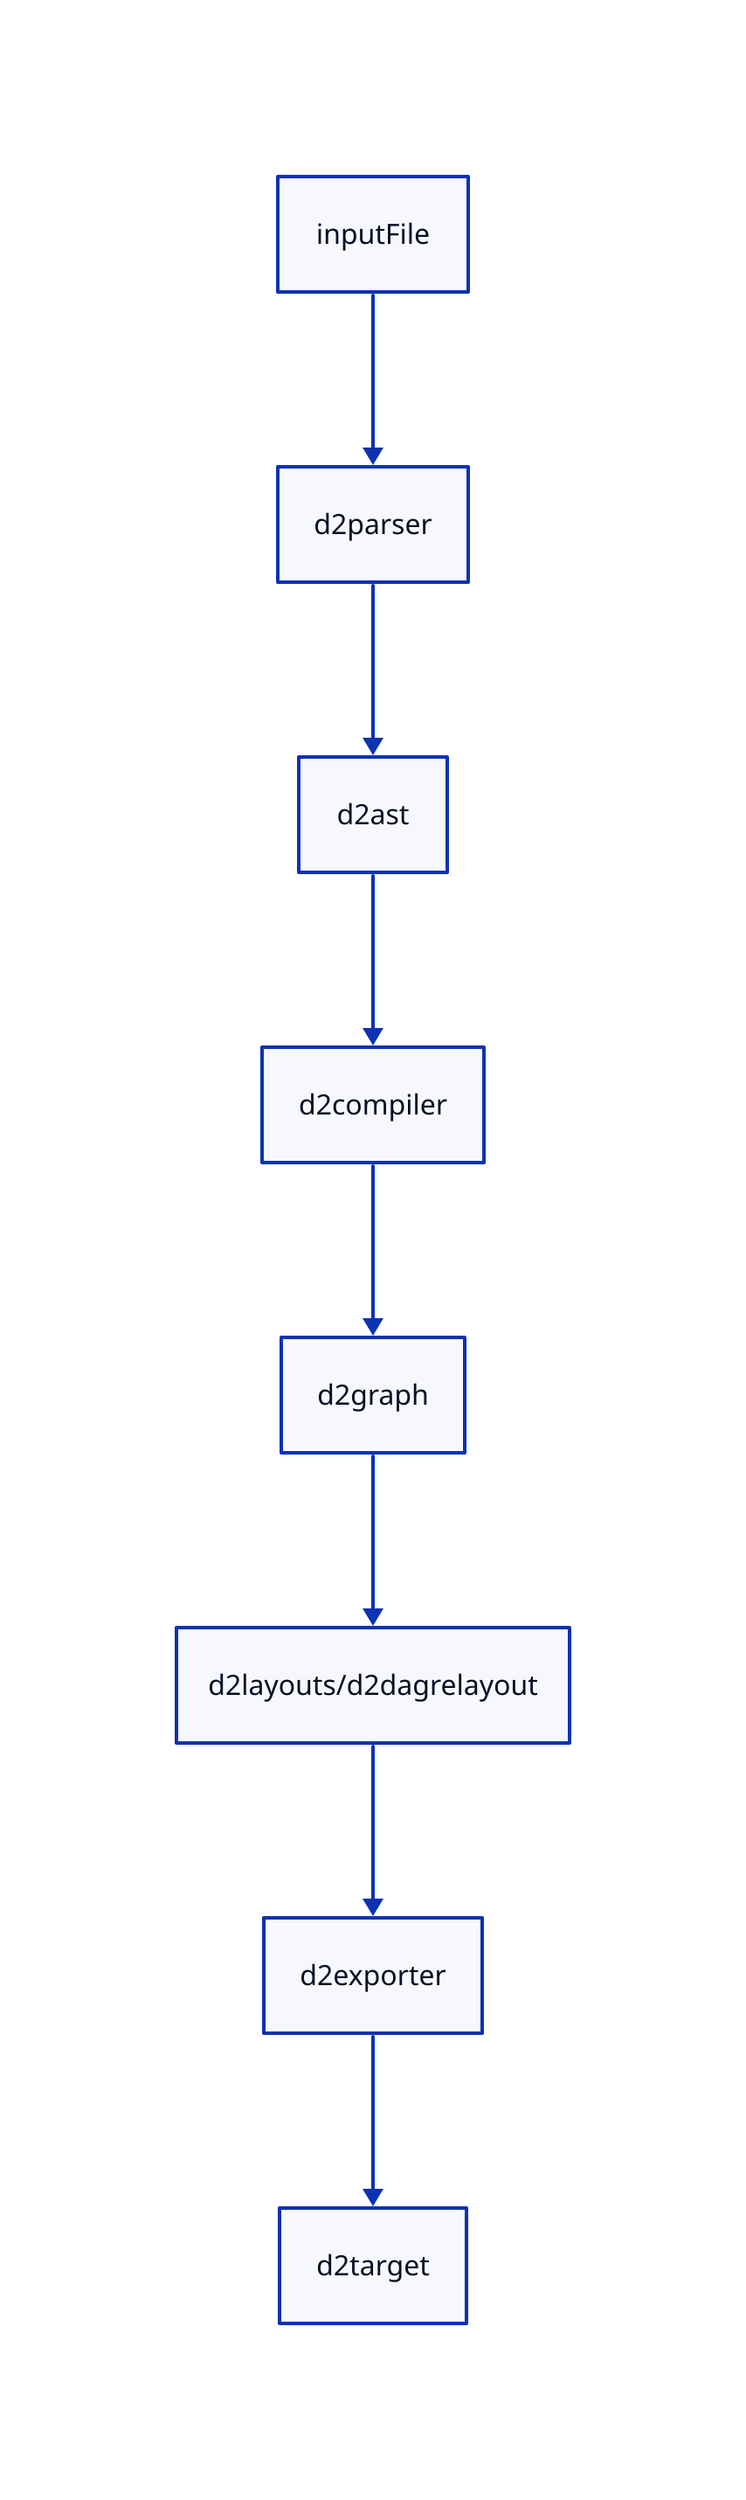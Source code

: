 # How we actually want it formatted (d2 fmt removes line continuations currently):
# inputFile \
#  -> d2parser\
#  -> d2ast\
#  -> d2compiler\
#  -> d2graph\
#  -> d2layouts/d2dagrelayout\
#  -> d2exporter\
#  -> d2target
inputFile -> d2parser -> d2ast -> d2compiler -> d2graph -> d2layouts/d2dagrelayout -> d2exporter -> d2target
